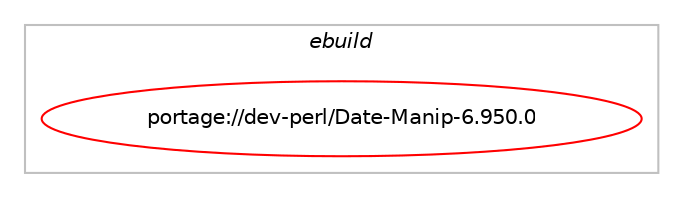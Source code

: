 digraph prolog {

# *************
# Graph options
# *************

newrank=true;
concentrate=true;
compound=true;
graph [rankdir=LR,fontname=Helvetica,fontsize=10,ranksep=1.5];#, ranksep=2.5, nodesep=0.2];
edge  [arrowhead=vee];
node  [fontname=Helvetica,fontsize=10];

# **********
# The ebuild
# **********

subgraph cluster_leftcol {
color=gray;
label=<<i>ebuild</i>>;
id [label="portage://dev-perl/Date-Manip-6.950.0", color=red, width=4, href="../dev-perl/Date-Manip-6.950.0.svg"];
}

# ****************
# The dependencies
# ****************

subgraph cluster_midcol {
color=gray;
label=<<i>dependencies</i>>;
subgraph cluster_compile {
fillcolor="#eeeeee";
style=filled;
label=<<i>compile</i>>;
# *** BEGIN UNKNOWN DEPENDENCY TYPE (TODO) ***
# id -> equal(use_conditional_group(positive,elibc_musl,portage://dev-perl/Date-Manip-6.950.0,[package_dependency(portage://dev-perl/Date-Manip-6.950.0,install,no,sys-libs,timezone-data,none,[,,],[],[])]))
# *** END UNKNOWN DEPENDENCY TYPE (TODO) ***

# *** BEGIN UNKNOWN DEPENDENCY TYPE (TODO) ***
# id -> equal(use_conditional_group(positive,test,portage://dev-perl/Date-Manip-6.950.0,[package_dependency(portage://dev-perl/Date-Manip-6.950.0,install,no,dev-perl,Test-Inter,greaterequal,[1.90.0,,,1.90.0],[],[]),package_dependency(portage://dev-perl/Date-Manip-6.950.0,install,no,virtual,perl-Test-Simple,none,[,,],[],[])]))
# *** END UNKNOWN DEPENDENCY TYPE (TODO) ***

# *** BEGIN UNKNOWN DEPENDENCY TYPE (TODO) ***
# id -> equal(package_dependency(portage://dev-perl/Date-Manip-6.950.0,install,no,dev-lang,perl,greaterequal,[5.38.2,,-r3,5.38.2-r3],[],[use(equal(perl_features_debug),none),use(equal(perl_features_ithreads),none),use(equal(perl_features_quadmath),none)]))
# *** END UNKNOWN DEPENDENCY TYPE (TODO) ***

# *** BEGIN UNKNOWN DEPENDENCY TYPE (TODO) ***
# id -> equal(package_dependency(portage://dev-perl/Date-Manip-6.950.0,install,no,virtual,perl-Carp,none,[,,],[],[]))
# *** END UNKNOWN DEPENDENCY TYPE (TODO) ***

# *** BEGIN UNKNOWN DEPENDENCY TYPE (TODO) ***
# id -> equal(package_dependency(portage://dev-perl/Date-Manip-6.950.0,install,no,virtual,perl-Data-Dumper,none,[,,],[],[]))
# *** END UNKNOWN DEPENDENCY TYPE (TODO) ***

# *** BEGIN UNKNOWN DEPENDENCY TYPE (TODO) ***
# id -> equal(package_dependency(portage://dev-perl/Date-Manip-6.950.0,install,no,virtual,perl-Encode,none,[,,],[],[]))
# *** END UNKNOWN DEPENDENCY TYPE (TODO) ***

# *** BEGIN UNKNOWN DEPENDENCY TYPE (TODO) ***
# id -> equal(package_dependency(portage://dev-perl/Date-Manip-6.950.0,install,no,virtual,perl-ExtUtils-MakeMaker,greaterequal,[6.670.100,,,6.670.100],[],[]))
# *** END UNKNOWN DEPENDENCY TYPE (TODO) ***

# *** BEGIN UNKNOWN DEPENDENCY TYPE (TODO) ***
# id -> equal(package_dependency(portage://dev-perl/Date-Manip-6.950.0,install,no,virtual,perl-File-Spec,none,[,,],[],[]))
# *** END UNKNOWN DEPENDENCY TYPE (TODO) ***

# *** BEGIN UNKNOWN DEPENDENCY TYPE (TODO) ***
# id -> equal(package_dependency(portage://dev-perl/Date-Manip-6.950.0,install,no,virtual,perl-IO,none,[,,],[],[]))
# *** END UNKNOWN DEPENDENCY TYPE (TODO) ***

# *** BEGIN UNKNOWN DEPENDENCY TYPE (TODO) ***
# id -> equal(package_dependency(portage://dev-perl/Date-Manip-6.950.0,install,no,virtual,perl-Storable,none,[,,],[],[]))
# *** END UNKNOWN DEPENDENCY TYPE (TODO) ***

}
subgraph cluster_compileandrun {
fillcolor="#eeeeee";
style=filled;
label=<<i>compile and run</i>>;
}
subgraph cluster_run {
fillcolor="#eeeeee";
style=filled;
label=<<i>run</i>>;
# *** BEGIN UNKNOWN DEPENDENCY TYPE (TODO) ***
# id -> equal(use_conditional_group(positive,elibc_musl,portage://dev-perl/Date-Manip-6.950.0,[package_dependency(portage://dev-perl/Date-Manip-6.950.0,run,no,sys-libs,timezone-data,none,[,,],[],[])]))
# *** END UNKNOWN DEPENDENCY TYPE (TODO) ***

# *** BEGIN UNKNOWN DEPENDENCY TYPE (TODO) ***
# id -> equal(package_dependency(portage://dev-perl/Date-Manip-6.950.0,run,no,dev-lang,perl,greaterequal,[5.38.2,,-r3,5.38.2-r3],[],[use(equal(perl_features_debug),none),use(equal(perl_features_ithreads),none),use(equal(perl_features_quadmath),none)]))
# *** END UNKNOWN DEPENDENCY TYPE (TODO) ***

# *** BEGIN UNKNOWN DEPENDENCY TYPE (TODO) ***
# id -> equal(package_dependency(portage://dev-perl/Date-Manip-6.950.0,run,no,dev-lang,perl,none,[,,],any_same_slot,[]))
# *** END UNKNOWN DEPENDENCY TYPE (TODO) ***

# *** BEGIN UNKNOWN DEPENDENCY TYPE (TODO) ***
# id -> equal(package_dependency(portage://dev-perl/Date-Manip-6.950.0,run,no,virtual,perl-Carp,none,[,,],[],[]))
# *** END UNKNOWN DEPENDENCY TYPE (TODO) ***

# *** BEGIN UNKNOWN DEPENDENCY TYPE (TODO) ***
# id -> equal(package_dependency(portage://dev-perl/Date-Manip-6.950.0,run,no,virtual,perl-Data-Dumper,none,[,,],[],[]))
# *** END UNKNOWN DEPENDENCY TYPE (TODO) ***

# *** BEGIN UNKNOWN DEPENDENCY TYPE (TODO) ***
# id -> equal(package_dependency(portage://dev-perl/Date-Manip-6.950.0,run,no,virtual,perl-Encode,none,[,,],[],[]))
# *** END UNKNOWN DEPENDENCY TYPE (TODO) ***

# *** BEGIN UNKNOWN DEPENDENCY TYPE (TODO) ***
# id -> equal(package_dependency(portage://dev-perl/Date-Manip-6.950.0,run,no,virtual,perl-File-Spec,none,[,,],[],[]))
# *** END UNKNOWN DEPENDENCY TYPE (TODO) ***

# *** BEGIN UNKNOWN DEPENDENCY TYPE (TODO) ***
# id -> equal(package_dependency(portage://dev-perl/Date-Manip-6.950.0,run,no,virtual,perl-IO,none,[,,],[],[]))
# *** END UNKNOWN DEPENDENCY TYPE (TODO) ***

# *** BEGIN UNKNOWN DEPENDENCY TYPE (TODO) ***
# id -> equal(package_dependency(portage://dev-perl/Date-Manip-6.950.0,run,no,virtual,perl-Storable,none,[,,],[],[]))
# *** END UNKNOWN DEPENDENCY TYPE (TODO) ***

}
}

# **************
# The candidates
# **************

subgraph cluster_choices {
rank=same;
color=gray;
label=<<i>candidates</i>>;

}

}
